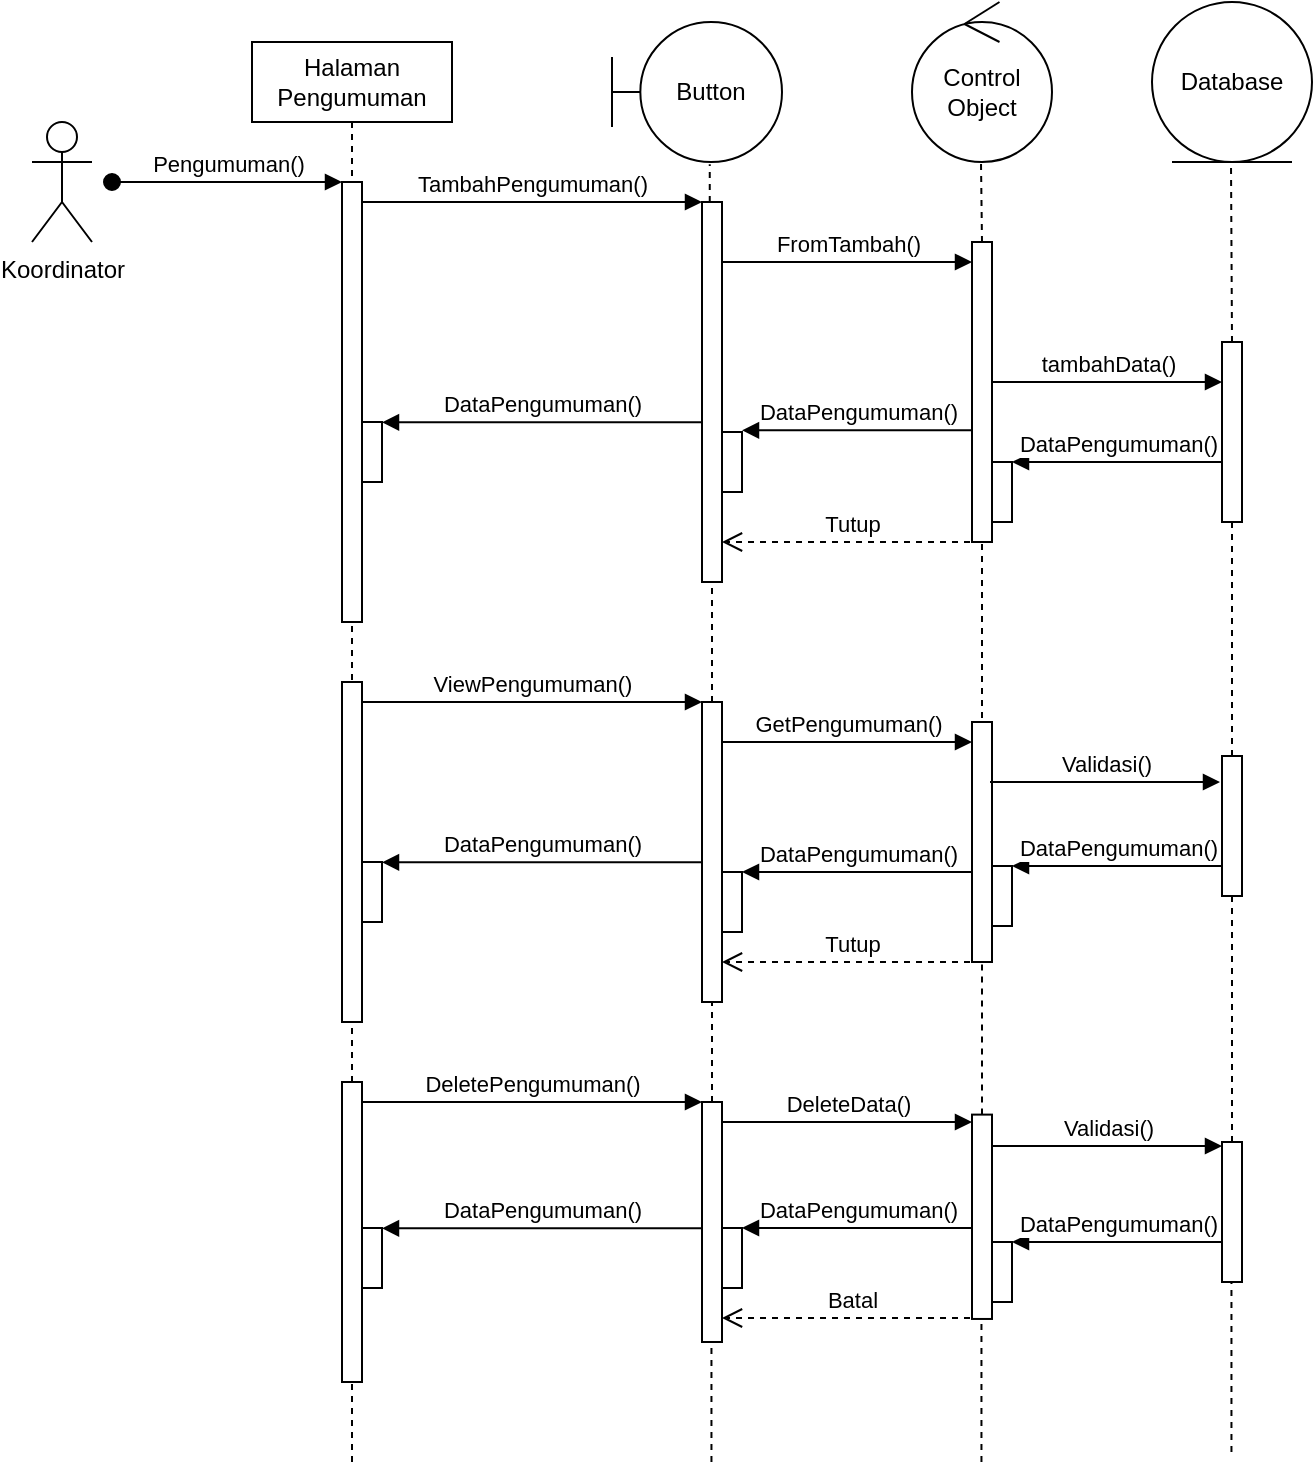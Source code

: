 <mxfile version="25.0.3">
  <diagram name="Page-1" id="2YBvvXClWsGukQMizWep">
    <mxGraphModel dx="1235" dy="709" grid="1" gridSize="10" guides="1" tooltips="1" connect="1" arrows="1" fold="1" page="1" pageScale="1" pageWidth="850" pageHeight="1100" math="0" shadow="0">
      <root>
        <mxCell id="0" />
        <mxCell id="1" parent="0" />
        <mxCell id="aM9ryv3xv72pqoxQDRHE-1" value="Halaman Pengumuman" style="shape=umlLifeline;perimeter=lifelinePerimeter;whiteSpace=wrap;html=1;container=0;dropTarget=0;collapsible=0;recursiveResize=0;outlineConnect=0;portConstraint=eastwest;newEdgeStyle={&quot;edgeStyle&quot;:&quot;elbowEdgeStyle&quot;,&quot;elbow&quot;:&quot;vertical&quot;,&quot;curved&quot;:0,&quot;rounded&quot;:0};" parent="1" vertex="1">
          <mxGeometry x="215" y="170" width="100" height="370" as="geometry" />
        </mxCell>
        <mxCell id="aM9ryv3xv72pqoxQDRHE-2" value="" style="html=1;points=[];perimeter=orthogonalPerimeter;outlineConnect=0;targetShapes=umlLifeline;portConstraint=eastwest;newEdgeStyle={&quot;edgeStyle&quot;:&quot;elbowEdgeStyle&quot;,&quot;elbow&quot;:&quot;vertical&quot;,&quot;curved&quot;:0,&quot;rounded&quot;:0};" parent="aM9ryv3xv72pqoxQDRHE-1" vertex="1">
          <mxGeometry x="45" y="70" width="10" height="220" as="geometry" />
        </mxCell>
        <mxCell id="aM9ryv3xv72pqoxQDRHE-3" value="Pengumuman()" style="html=1;verticalAlign=bottom;startArrow=oval;endArrow=block;startSize=8;edgeStyle=elbowEdgeStyle;elbow=vertical;curved=0;rounded=0;" parent="aM9ryv3xv72pqoxQDRHE-1" target="aM9ryv3xv72pqoxQDRHE-2" edge="1">
          <mxGeometry relative="1" as="geometry">
            <mxPoint x="-70" y="70" as="sourcePoint" />
          </mxGeometry>
        </mxCell>
        <mxCell id="seWqf3dc8oqRT8X-a2ME-8" value="" style="html=1;points=[[0,0,0,0,5],[0,1,0,0,-5],[1,0,0,0,5],[1,1,0,0,-5]];perimeter=orthogonalPerimeter;outlineConnect=0;targetShapes=umlLifeline;portConstraint=eastwest;newEdgeStyle={&quot;curved&quot;:0,&quot;rounded&quot;:0};" vertex="1" parent="aM9ryv3xv72pqoxQDRHE-1">
          <mxGeometry x="55" y="190" width="10" height="30" as="geometry" />
        </mxCell>
        <mxCell id="aM9ryv3xv72pqoxQDRHE-7" value="TambahPengumuman()" style="html=1;verticalAlign=bottom;endArrow=block;edgeStyle=elbowEdgeStyle;elbow=vertical;curved=0;rounded=0;" parent="1" source="aM9ryv3xv72pqoxQDRHE-2" target="aM9ryv3xv72pqoxQDRHE-6" edge="1">
          <mxGeometry relative="1" as="geometry">
            <mxPoint x="370" y="260" as="sourcePoint" />
            <Array as="points">
              <mxPoint x="355" y="250" />
            </Array>
          </mxGeometry>
        </mxCell>
        <mxCell id="5h7i_jCCpg4xgA1jKQPe-1" value="Koordinator" style="shape=umlActor;verticalLabelPosition=bottom;verticalAlign=top;html=1;outlineConnect=0;" parent="1" vertex="1">
          <mxGeometry x="105" y="210" width="30" height="60" as="geometry" />
        </mxCell>
        <mxCell id="5h7i_jCCpg4xgA1jKQPe-30" value="" style="group" parent="1" vertex="1" connectable="0">
          <mxGeometry x="545" y="150" width="70" height="370" as="geometry" />
        </mxCell>
        <mxCell id="5h7i_jCCpg4xgA1jKQPe-4" value="Control Object" style="ellipse;shape=umlControl;whiteSpace=wrap;html=1;" parent="5h7i_jCCpg4xgA1jKQPe-30" vertex="1">
          <mxGeometry width="70" height="80" as="geometry" />
        </mxCell>
        <mxCell id="5h7i_jCCpg4xgA1jKQPe-19" value="" style="group" parent="5h7i_jCCpg4xgA1jKQPe-30" vertex="1" connectable="0">
          <mxGeometry x="30" y="80" width="10" height="290" as="geometry" />
        </mxCell>
        <mxCell id="5h7i_jCCpg4xgA1jKQPe-20" value="" style="group" parent="5h7i_jCCpg4xgA1jKQPe-19" vertex="1" connectable="0">
          <mxGeometry y="40" width="10" height="250" as="geometry" />
        </mxCell>
        <mxCell id="5h7i_jCCpg4xgA1jKQPe-21" value="" style="html=1;points=[[0,0,0,0,5],[0,1,0,0,-5],[1,0,0,0,5],[1,1,0,0,-5]];perimeter=orthogonalPerimeter;outlineConnect=0;targetShapes=umlLifeline;portConstraint=eastwest;newEdgeStyle={&quot;curved&quot;:0,&quot;rounded&quot;:0};" parent="5h7i_jCCpg4xgA1jKQPe-20" vertex="1">
          <mxGeometry width="10" height="150" as="geometry" />
        </mxCell>
        <mxCell id="5h7i_jCCpg4xgA1jKQPe-22" value="" style="endArrow=none;dashed=1;html=1;rounded=0;" parent="5h7i_jCCpg4xgA1jKQPe-20" target="5h7i_jCCpg4xgA1jKQPe-21" edge="1">
          <mxGeometry width="50" height="50" relative="1" as="geometry">
            <mxPoint x="5" y="250" as="sourcePoint" />
            <mxPoint x="4.5" y="210" as="targetPoint" />
          </mxGeometry>
        </mxCell>
        <mxCell id="5h7i_jCCpg4xgA1jKQPe-23" value="" style="endArrow=none;dashed=1;html=1;rounded=0;" parent="5h7i_jCCpg4xgA1jKQPe-19" edge="1">
          <mxGeometry width="50" height="50" relative="1" as="geometry">
            <mxPoint x="5" y="40" as="sourcePoint" />
            <mxPoint x="4.5" as="targetPoint" />
          </mxGeometry>
        </mxCell>
        <mxCell id="XmsfYfTPD5ExxRCmPUXi-7" value="FromTambah()" style="html=1;verticalAlign=bottom;endArrow=block;edgeStyle=elbowEdgeStyle;elbow=vertical;curved=0;rounded=0;" parent="1" edge="1">
          <mxGeometry relative="1" as="geometry">
            <mxPoint x="450" y="280" as="sourcePoint" />
            <Array as="points">
              <mxPoint x="523" y="280" />
            </Array>
            <mxPoint x="575" y="280" as="targetPoint" />
          </mxGeometry>
        </mxCell>
        <mxCell id="XmsfYfTPD5ExxRCmPUXi-24" value="tambahData()" style="html=1;verticalAlign=bottom;endArrow=block;edgeStyle=elbowEdgeStyle;elbow=vertical;curved=0;rounded=0;" parent="1" source="5h7i_jCCpg4xgA1jKQPe-21" target="5h7i_jCCpg4xgA1jKQPe-9" edge="1">
          <mxGeometry relative="1" as="geometry">
            <mxPoint x="615" y="340" as="sourcePoint" />
            <Array as="points">
              <mxPoint x="668" y="340" />
            </Array>
            <mxPoint x="715" y="340" as="targetPoint" />
          </mxGeometry>
        </mxCell>
        <mxCell id="5h7i_jCCpg4xgA1jKQPe-3" value="Database" style="ellipse;shape=umlEntity;whiteSpace=wrap;html=1;" parent="1" vertex="1">
          <mxGeometry x="665" y="150" width="80" height="80" as="geometry" />
        </mxCell>
        <mxCell id="5h7i_jCCpg4xgA1jKQPe-17" value="" style="endArrow=none;dashed=1;html=1;rounded=0;" parent="1" edge="1">
          <mxGeometry width="50" height="50" relative="1" as="geometry">
            <mxPoint x="705" y="320" as="sourcePoint" />
            <mxPoint x="704.5" y="230" as="targetPoint" />
          </mxGeometry>
        </mxCell>
        <mxCell id="XmsfYfTPD5ExxRCmPUXi-28" value="DataPengumuman()" style="html=1;verticalAlign=bottom;endArrow=block;edgeStyle=elbowEdgeStyle;elbow=horizontal;curved=0;rounded=0;" parent="1" edge="1">
          <mxGeometry relative="1" as="geometry">
            <mxPoint x="575" y="364.17" as="sourcePoint" />
            <Array as="points">
              <mxPoint x="535" y="364.17" />
            </Array>
            <mxPoint x="460" y="364.17" as="targetPoint" />
          </mxGeometry>
        </mxCell>
        <mxCell id="l3JwYCgAjAq34bJ_NE7U-83" value="" style="html=1;points=[];perimeter=orthogonalPerimeter;outlineConnect=0;targetShapes=umlLifeline;portConstraint=eastwest;newEdgeStyle={&quot;edgeStyle&quot;:&quot;elbowEdgeStyle&quot;,&quot;elbow&quot;:&quot;vertical&quot;,&quot;curved&quot;:0,&quot;rounded&quot;:0};" parent="1" vertex="1">
          <mxGeometry x="260" y="490" width="10" height="170" as="geometry" />
        </mxCell>
        <mxCell id="l3JwYCgAjAq34bJ_NE7U-84" value="ViewPengumuman()" style="html=1;verticalAlign=bottom;endArrow=block;edgeStyle=elbowEdgeStyle;elbow=vertical;curved=0;rounded=0;" parent="1" edge="1">
          <mxGeometry relative="1" as="geometry">
            <mxPoint x="270" y="500" as="sourcePoint" />
            <Array as="points">
              <mxPoint x="355" y="500" />
            </Array>
            <mxPoint x="440" y="500" as="targetPoint" />
          </mxGeometry>
        </mxCell>
        <mxCell id="l3JwYCgAjAq34bJ_NE7U-85" value="" style="html=1;points=[];perimeter=orthogonalPerimeter;outlineConnect=0;targetShapes=umlLifeline;portConstraint=eastwest;newEdgeStyle={&quot;edgeStyle&quot;:&quot;elbowEdgeStyle&quot;,&quot;elbow&quot;:&quot;vertical&quot;,&quot;curved&quot;:0,&quot;rounded&quot;:0};" parent="1" vertex="1">
          <mxGeometry x="440" y="500" width="10" height="150" as="geometry" />
        </mxCell>
        <mxCell id="l3JwYCgAjAq34bJ_NE7U-86" value="" style="group" parent="1" vertex="1" connectable="0">
          <mxGeometry x="575" y="510" width="10" height="370" as="geometry" />
        </mxCell>
        <mxCell id="l3JwYCgAjAq34bJ_NE7U-87" value="" style="html=1;points=[[0,0,0,0,5],[0,1,0,0,-5],[1,0,0,0,5],[1,1,0,0,-5]];perimeter=orthogonalPerimeter;outlineConnect=0;targetShapes=umlLifeline;portConstraint=eastwest;newEdgeStyle={&quot;curved&quot;:0,&quot;rounded&quot;:0};" parent="l3JwYCgAjAq34bJ_NE7U-86" vertex="1">
          <mxGeometry width="10" height="120" as="geometry" />
        </mxCell>
        <mxCell id="l3JwYCgAjAq34bJ_NE7U-129" value="" style="group" parent="l3JwYCgAjAq34bJ_NE7U-86" vertex="1" connectable="0">
          <mxGeometry y="135" width="10" height="235" as="geometry" />
        </mxCell>
        <mxCell id="l3JwYCgAjAq34bJ_NE7U-126" value="" style="html=1;points=[];perimeter=orthogonalPerimeter;outlineConnect=0;targetShapes=umlLifeline;portConstraint=eastwest;newEdgeStyle={&quot;edgeStyle&quot;:&quot;elbowEdgeStyle&quot;,&quot;elbow&quot;:&quot;vertical&quot;,&quot;curved&quot;:0,&quot;rounded&quot;:0};" parent="l3JwYCgAjAq34bJ_NE7U-129" vertex="1">
          <mxGeometry y="61.304" width="10" height="102.174" as="geometry" />
        </mxCell>
        <mxCell id="l3JwYCgAjAq34bJ_NE7U-128" value="" style="endArrow=none;dashed=1;html=1;rounded=0;" parent="l3JwYCgAjAq34bJ_NE7U-129" target="l3JwYCgAjAq34bJ_NE7U-126" edge="1">
          <mxGeometry width="50" height="50" relative="1" as="geometry">
            <mxPoint x="4.73" y="235.0" as="sourcePoint" />
            <mxPoint x="4.73" y="204.348" as="targetPoint" />
          </mxGeometry>
        </mxCell>
        <mxCell id="l3JwYCgAjAq34bJ_NE7U-127" value="" style="endArrow=none;dashed=1;html=1;rounded=0;" parent="l3JwYCgAjAq34bJ_NE7U-86" source="l3JwYCgAjAq34bJ_NE7U-126" target="l3JwYCgAjAq34bJ_NE7U-87" edge="1">
          <mxGeometry width="50" height="50" relative="1" as="geometry">
            <mxPoint x="4.78" y="185" as="sourcePoint" />
            <mxPoint x="5" y="135" as="targetPoint" />
          </mxGeometry>
        </mxCell>
        <mxCell id="5h7i_jCCpg4xgA1jKQPe-11" value="" style="endArrow=none;dashed=1;html=1;rounded=0;" parent="1" source="l3JwYCgAjAq34bJ_NE7U-89" target="5h7i_jCCpg4xgA1jKQPe-9" edge="1">
          <mxGeometry width="50" height="50" relative="1" as="geometry">
            <mxPoint x="705" y="520" as="sourcePoint" />
            <mxPoint x="704.5" y="480" as="targetPoint" />
          </mxGeometry>
        </mxCell>
        <mxCell id="5h7i_jCCpg4xgA1jKQPe-9" value="" style="html=1;points=[[0,0,0,0,5],[0,1,0,0,-5],[1,0,0,0,5],[1,1,0,0,-5]];perimeter=orthogonalPerimeter;outlineConnect=0;targetShapes=umlLifeline;portConstraint=eastwest;newEdgeStyle={&quot;curved&quot;:0,&quot;rounded&quot;:0};" parent="1" vertex="1">
          <mxGeometry x="700" y="320" width="10" height="90" as="geometry" />
        </mxCell>
        <mxCell id="l3JwYCgAjAq34bJ_NE7U-89" value="" style="html=1;points=[[0,0,0,0,5],[0,1,0,0,-5],[1,0,0,0,5],[1,1,0,0,-5]];perimeter=orthogonalPerimeter;outlineConnect=0;targetShapes=umlLifeline;portConstraint=eastwest;newEdgeStyle={&quot;curved&quot;:0,&quot;rounded&quot;:0};" parent="1" vertex="1">
          <mxGeometry x="700" y="527" width="10" height="70" as="geometry" />
        </mxCell>
        <mxCell id="l3JwYCgAjAq34bJ_NE7U-90" value="" style="html=1;points=[];perimeter=orthogonalPerimeter;outlineConnect=0;targetShapes=umlLifeline;portConstraint=eastwest;newEdgeStyle={&quot;edgeStyle&quot;:&quot;elbowEdgeStyle&quot;,&quot;elbow&quot;:&quot;vertical&quot;,&quot;curved&quot;:0,&quot;rounded&quot;:0};" parent="1" vertex="1">
          <mxGeometry x="260" y="690" width="10" height="150" as="geometry" />
        </mxCell>
        <mxCell id="l3JwYCgAjAq34bJ_NE7U-94" value="" style="endArrow=none;dashed=1;html=1;rounded=0;" parent="1" source="l3JwYCgAjAq34bJ_NE7U-90" target="l3JwYCgAjAq34bJ_NE7U-83" edge="1">
          <mxGeometry width="50" height="50" relative="1" as="geometry">
            <mxPoint x="264.78" y="690" as="sourcePoint" />
            <mxPoint x="264.78" y="660" as="targetPoint" />
          </mxGeometry>
        </mxCell>
        <mxCell id="l3JwYCgAjAq34bJ_NE7U-95" value="DeletePengumuman()" style="html=1;verticalAlign=bottom;endArrow=block;edgeStyle=elbowEdgeStyle;elbow=vertical;curved=0;rounded=0;" parent="1" edge="1">
          <mxGeometry relative="1" as="geometry">
            <mxPoint x="270" y="700" as="sourcePoint" />
            <Array as="points">
              <mxPoint x="355" y="700" />
            </Array>
            <mxPoint x="440" y="700" as="targetPoint" />
          </mxGeometry>
        </mxCell>
        <mxCell id="l3JwYCgAjAq34bJ_NE7U-96" value="" style="endArrow=none;dashed=1;html=1;rounded=0;" parent="1" target="l3JwYCgAjAq34bJ_NE7U-90" edge="1">
          <mxGeometry width="50" height="50" relative="1" as="geometry">
            <mxPoint x="265" y="880" as="sourcePoint" />
            <mxPoint x="264.73" y="840" as="targetPoint" />
          </mxGeometry>
        </mxCell>
        <mxCell id="l3JwYCgAjAq34bJ_NE7U-97" value="" style="html=1;points=[];perimeter=orthogonalPerimeter;outlineConnect=0;targetShapes=umlLifeline;portConstraint=eastwest;newEdgeStyle={&quot;edgeStyle&quot;:&quot;elbowEdgeStyle&quot;,&quot;elbow&quot;:&quot;vertical&quot;,&quot;curved&quot;:0,&quot;rounded&quot;:0};" parent="1" vertex="1">
          <mxGeometry x="440" y="700" width="10" height="120" as="geometry" />
        </mxCell>
        <mxCell id="l3JwYCgAjAq34bJ_NE7U-98" value="" style="endArrow=none;dashed=1;html=1;rounded=0;" parent="1" source="l3JwYCgAjAq34bJ_NE7U-97" target="l3JwYCgAjAq34bJ_NE7U-85" edge="1">
          <mxGeometry width="50" height="50" relative="1" as="geometry">
            <mxPoint x="444.78" y="700" as="sourcePoint" />
            <mxPoint x="445" y="670" as="targetPoint" />
          </mxGeometry>
        </mxCell>
        <mxCell id="l3JwYCgAjAq34bJ_NE7U-99" value="" style="endArrow=none;dashed=1;html=1;rounded=0;" parent="1" target="l3JwYCgAjAq34bJ_NE7U-97" edge="1">
          <mxGeometry width="50" height="50" relative="1" as="geometry">
            <mxPoint x="444.73" y="880" as="sourcePoint" />
            <mxPoint x="444.73" y="850" as="targetPoint" />
          </mxGeometry>
        </mxCell>
        <mxCell id="l3JwYCgAjAq34bJ_NE7U-130" value="" style="html=1;points=[];perimeter=orthogonalPerimeter;outlineConnect=0;targetShapes=umlLifeline;portConstraint=eastwest;newEdgeStyle={&quot;edgeStyle&quot;:&quot;elbowEdgeStyle&quot;,&quot;elbow&quot;:&quot;vertical&quot;,&quot;curved&quot;:0,&quot;rounded&quot;:0};" parent="1" vertex="1">
          <mxGeometry x="700" y="720" width="10" height="70" as="geometry" />
        </mxCell>
        <mxCell id="l3JwYCgAjAq34bJ_NE7U-131" value="" style="endArrow=none;dashed=1;html=1;rounded=0;" parent="1" source="l3JwYCgAjAq34bJ_NE7U-130" target="l3JwYCgAjAq34bJ_NE7U-89" edge="1">
          <mxGeometry width="50" height="50" relative="1" as="geometry">
            <mxPoint x="704.78" y="695" as="sourcePoint" />
            <mxPoint x="705" y="645" as="targetPoint" />
          </mxGeometry>
        </mxCell>
        <mxCell id="l3JwYCgAjAq34bJ_NE7U-132" value="" style="endArrow=none;dashed=1;html=1;rounded=0;" parent="1" target="l3JwYCgAjAq34bJ_NE7U-130" edge="1">
          <mxGeometry width="50" height="50" relative="1" as="geometry">
            <mxPoint x="704.73" y="875" as="sourcePoint" />
            <mxPoint x="704.73" y="845" as="targetPoint" />
          </mxGeometry>
        </mxCell>
        <mxCell id="l3JwYCgAjAq34bJ_NE7U-133" value="Button" style="shape=umlBoundary;whiteSpace=wrap;html=1;" parent="1" vertex="1">
          <mxGeometry x="395" y="160" width="85" height="70" as="geometry" />
        </mxCell>
        <mxCell id="aM9ryv3xv72pqoxQDRHE-6" value="" style="html=1;points=[];perimeter=orthogonalPerimeter;outlineConnect=0;targetShapes=umlLifeline;portConstraint=eastwest;newEdgeStyle={&quot;edgeStyle&quot;:&quot;elbowEdgeStyle&quot;,&quot;elbow&quot;:&quot;vertical&quot;,&quot;curved&quot;:0,&quot;rounded&quot;:0};" parent="1" vertex="1">
          <mxGeometry x="440" y="250" width="10" height="190" as="geometry" />
        </mxCell>
        <mxCell id="XmsfYfTPD5ExxRCmPUXi-31" value="" style="html=1;points=[[0,0,0,0,5],[0,1,0,0,-5],[1,0,0,0,5],[1,1,0,0,-5]];perimeter=orthogonalPerimeter;outlineConnect=0;targetShapes=umlLifeline;portConstraint=eastwest;newEdgeStyle={&quot;curved&quot;:0,&quot;rounded&quot;:0};" parent="1" vertex="1">
          <mxGeometry x="450" y="365" width="10" height="30" as="geometry" />
        </mxCell>
        <mxCell id="l3JwYCgAjAq34bJ_NE7U-134" value="" style="endArrow=none;dashed=1;html=1;rounded=0;" parent="1" source="l3JwYCgAjAq34bJ_NE7U-85" target="aM9ryv3xv72pqoxQDRHE-6" edge="1">
          <mxGeometry width="50" height="50" relative="1" as="geometry">
            <mxPoint x="444.58" y="480" as="sourcePoint" />
            <mxPoint x="444.58" y="450" as="targetPoint" />
          </mxGeometry>
        </mxCell>
        <mxCell id="l3JwYCgAjAq34bJ_NE7U-135" value="" style="endArrow=none;dashed=1;html=1;rounded=0;entryX=0.575;entryY=1.016;entryDx=0;entryDy=0;entryPerimeter=0;" parent="1" source="aM9ryv3xv72pqoxQDRHE-6" target="l3JwYCgAjAq34bJ_NE7U-133" edge="1">
          <mxGeometry width="50" height="50" relative="1" as="geometry">
            <mxPoint x="444.58" y="240" as="sourcePoint" />
            <mxPoint x="445" y="240" as="targetPoint" />
          </mxGeometry>
        </mxCell>
        <mxCell id="l3JwYCgAjAq34bJ_NE7U-136" value="DataPengumuman()" style="html=1;verticalAlign=bottom;endArrow=block;edgeStyle=elbowEdgeStyle;elbow=horizontal;curved=0;rounded=0;" parent="1" edge="1">
          <mxGeometry relative="1" as="geometry">
            <mxPoint x="575" y="585" as="sourcePoint" />
            <Array as="points">
              <mxPoint x="535" y="585" />
            </Array>
            <mxPoint x="460" y="585" as="targetPoint" />
          </mxGeometry>
        </mxCell>
        <mxCell id="l3JwYCgAjAq34bJ_NE7U-137" value="" style="html=1;points=[[0,0,0,0,5],[0,1,0,0,-5],[1,0,0,0,5],[1,1,0,0,-5]];perimeter=orthogonalPerimeter;outlineConnect=0;targetShapes=umlLifeline;portConstraint=eastwest;newEdgeStyle={&quot;curved&quot;:0,&quot;rounded&quot;:0};" parent="1" vertex="1">
          <mxGeometry x="450" y="585" width="10" height="30" as="geometry" />
        </mxCell>
        <mxCell id="l3JwYCgAjAq34bJ_NE7U-140" value="DataPengumuman()" style="html=1;verticalAlign=bottom;endArrow=block;edgeStyle=elbowEdgeStyle;elbow=vertical;curved=0;rounded=0;" parent="1" edge="1">
          <mxGeometry relative="1" as="geometry">
            <mxPoint x="575" y="763" as="sourcePoint" />
            <Array as="points">
              <mxPoint x="535" y="763" />
            </Array>
            <mxPoint x="460" y="763" as="targetPoint" />
          </mxGeometry>
        </mxCell>
        <mxCell id="l3JwYCgAjAq34bJ_NE7U-141" value="" style="html=1;points=[[0,0,0,0,5],[0,1,0,0,-5],[1,0,0,0,5],[1,1,0,0,-5]];perimeter=orthogonalPerimeter;outlineConnect=0;targetShapes=umlLifeline;portConstraint=eastwest;newEdgeStyle={&quot;curved&quot;:0,&quot;rounded&quot;:0};" parent="1" vertex="1">
          <mxGeometry x="450" y="763" width="10" height="30" as="geometry" />
        </mxCell>
        <mxCell id="l3JwYCgAjAq34bJ_NE7U-149" value="DataPengumuman()" style="html=1;verticalAlign=bottom;endArrow=block;edgeStyle=elbowEdgeStyle;elbow=vertical;curved=0;rounded=0;" parent="1" edge="1">
          <mxGeometry relative="1" as="geometry">
            <mxPoint x="700" y="582" as="sourcePoint" />
            <Array as="points">
              <mxPoint x="670" y="582" />
            </Array>
            <mxPoint x="595" y="582" as="targetPoint" />
          </mxGeometry>
        </mxCell>
        <mxCell id="l3JwYCgAjAq34bJ_NE7U-150" value="" style="html=1;points=[[0,0,0,0,5],[0,1,0,0,-5],[1,0,0,0,5],[1,1,0,0,-5]];perimeter=orthogonalPerimeter;outlineConnect=0;targetShapes=umlLifeline;portConstraint=eastwest;newEdgeStyle={&quot;curved&quot;:0,&quot;rounded&quot;:0};" parent="1" vertex="1">
          <mxGeometry x="585" y="582" width="10" height="30" as="geometry" />
        </mxCell>
        <mxCell id="l3JwYCgAjAq34bJ_NE7U-153" value="Validasi()" style="html=1;verticalAlign=bottom;endArrow=block;edgeStyle=elbowEdgeStyle;elbow=vertical;curved=0;rounded=0;" parent="1" edge="1">
          <mxGeometry relative="1" as="geometry">
            <mxPoint x="584" y="540" as="sourcePoint" />
            <Array as="points">
              <mxPoint x="667" y="540" />
            </Array>
            <mxPoint x="699" y="540" as="targetPoint" />
          </mxGeometry>
        </mxCell>
        <mxCell id="l3JwYCgAjAq34bJ_NE7U-154" value="GetPengumuman()" style="html=1;verticalAlign=bottom;endArrow=block;edgeStyle=elbowEdgeStyle;elbow=vertical;curved=0;rounded=0;" parent="1" edge="1">
          <mxGeometry relative="1" as="geometry">
            <mxPoint x="450" y="520" as="sourcePoint" />
            <Array as="points">
              <mxPoint x="523" y="520" />
            </Array>
            <mxPoint x="575" y="520" as="targetPoint" />
          </mxGeometry>
        </mxCell>
        <mxCell id="l3JwYCgAjAq34bJ_NE7U-155" value="Validasi()" style="html=1;verticalAlign=bottom;endArrow=block;edgeStyle=elbowEdgeStyle;elbow=vertical;curved=0;rounded=0;" parent="1" edge="1">
          <mxGeometry relative="1" as="geometry">
            <mxPoint x="585" y="722" as="sourcePoint" />
            <Array as="points">
              <mxPoint x="668" y="722" />
            </Array>
            <mxPoint x="700" y="722" as="targetPoint" />
          </mxGeometry>
        </mxCell>
        <mxCell id="l3JwYCgAjAq34bJ_NE7U-156" value="DeleteData()" style="html=1;verticalAlign=bottom;endArrow=block;edgeStyle=elbowEdgeStyle;elbow=horizontal;curved=0;rounded=0;" parent="1" edge="1">
          <mxGeometry relative="1" as="geometry">
            <mxPoint x="450" y="710" as="sourcePoint" />
            <Array as="points">
              <mxPoint x="523" y="710" />
            </Array>
            <mxPoint x="575" y="710" as="targetPoint" />
          </mxGeometry>
        </mxCell>
        <mxCell id="seWqf3dc8oqRT8X-a2ME-5" value="DataPengumuman()" style="html=1;verticalAlign=bottom;endArrow=block;edgeStyle=elbowEdgeStyle;elbow=horizontal;curved=0;rounded=0;" edge="1" parent="1">
          <mxGeometry relative="1" as="geometry">
            <mxPoint x="700" y="380" as="sourcePoint" />
            <Array as="points">
              <mxPoint x="670" y="380" />
            </Array>
            <mxPoint x="595" y="380" as="targetPoint" />
          </mxGeometry>
        </mxCell>
        <mxCell id="seWqf3dc8oqRT8X-a2ME-6" value="" style="html=1;points=[[0,0,0,0,5],[0,1,0,0,-5],[1,0,0,0,5],[1,1,0,0,-5]];perimeter=orthogonalPerimeter;outlineConnect=0;targetShapes=umlLifeline;portConstraint=eastwest;newEdgeStyle={&quot;curved&quot;:0,&quot;rounded&quot;:0};" vertex="1" parent="1">
          <mxGeometry x="585" y="380" width="10" height="30" as="geometry" />
        </mxCell>
        <mxCell id="seWqf3dc8oqRT8X-a2ME-7" value="DataPengumuman()" style="html=1;verticalAlign=bottom;endArrow=block;edgeStyle=elbowEdgeStyle;elbow=horizontal;curved=0;rounded=0;" edge="1" parent="1">
          <mxGeometry relative="1" as="geometry">
            <mxPoint x="440" y="360.17" as="sourcePoint" />
            <Array as="points">
              <mxPoint x="355" y="360.17" />
            </Array>
            <mxPoint x="280" y="360.17" as="targetPoint" />
          </mxGeometry>
        </mxCell>
        <mxCell id="seWqf3dc8oqRT8X-a2ME-9" value="Tutup" style="html=1;verticalAlign=bottom;endArrow=open;dashed=1;endSize=8;edgeStyle=elbowEdgeStyle;elbow=vertical;curved=0;rounded=0;exitX=0;exitY=1;exitDx=0;exitDy=-5;exitPerimeter=0;" edge="1" parent="1" source="5h7i_jCCpg4xgA1jKQPe-21" target="aM9ryv3xv72pqoxQDRHE-6">
          <mxGeometry relative="1" as="geometry">
            <mxPoint x="450" y="420" as="targetPoint" />
            <Array as="points">
              <mxPoint x="545" y="420" />
            </Array>
            <mxPoint x="620" y="420" as="sourcePoint" />
          </mxGeometry>
        </mxCell>
        <mxCell id="seWqf3dc8oqRT8X-a2ME-10" value="DataPengumuman()" style="html=1;verticalAlign=bottom;endArrow=block;edgeStyle=elbowEdgeStyle;elbow=vertical;curved=0;rounded=0;" edge="1" parent="1">
          <mxGeometry relative="1" as="geometry">
            <mxPoint x="700" y="770" as="sourcePoint" />
            <Array as="points">
              <mxPoint x="670" y="770" />
            </Array>
            <mxPoint x="595" y="770" as="targetPoint" />
          </mxGeometry>
        </mxCell>
        <mxCell id="seWqf3dc8oqRT8X-a2ME-11" value="" style="html=1;points=[[0,0,0,0,5],[0,1,0,0,-5],[1,0,0,0,5],[1,1,0,0,-5]];perimeter=orthogonalPerimeter;outlineConnect=0;targetShapes=umlLifeline;portConstraint=eastwest;newEdgeStyle={&quot;curved&quot;:0,&quot;rounded&quot;:0};" vertex="1" parent="1">
          <mxGeometry x="585" y="770" width="10" height="30" as="geometry" />
        </mxCell>
        <mxCell id="seWqf3dc8oqRT8X-a2ME-12" value="Tutup" style="html=1;verticalAlign=bottom;endArrow=open;dashed=1;endSize=8;edgeStyle=elbowEdgeStyle;elbow=vertical;curved=0;rounded=0;exitX=0;exitY=1;exitDx=0;exitDy=-5;exitPerimeter=0;" edge="1" parent="1">
          <mxGeometry relative="1" as="geometry">
            <mxPoint x="450" y="630" as="targetPoint" />
            <Array as="points">
              <mxPoint x="545" y="630" />
            </Array>
            <mxPoint x="575" y="625" as="sourcePoint" />
          </mxGeometry>
        </mxCell>
        <mxCell id="seWqf3dc8oqRT8X-a2ME-13" value="Batal" style="html=1;verticalAlign=bottom;endArrow=open;dashed=1;endSize=8;edgeStyle=elbowEdgeStyle;elbow=vertical;curved=0;rounded=0;exitX=0;exitY=1;exitDx=0;exitDy=-5;exitPerimeter=0;" edge="1" parent="1">
          <mxGeometry relative="1" as="geometry">
            <mxPoint x="450" y="808" as="targetPoint" />
            <Array as="points">
              <mxPoint x="545" y="808" />
            </Array>
            <mxPoint x="575" y="803" as="sourcePoint" />
          </mxGeometry>
        </mxCell>
        <mxCell id="seWqf3dc8oqRT8X-a2ME-14" value="" style="html=1;points=[[0,0,0,0,5],[0,1,0,0,-5],[1,0,0,0,5],[1,1,0,0,-5]];perimeter=orthogonalPerimeter;outlineConnect=0;targetShapes=umlLifeline;portConstraint=eastwest;newEdgeStyle={&quot;curved&quot;:0,&quot;rounded&quot;:0};" vertex="1" parent="1">
          <mxGeometry x="270" y="580" width="10" height="30" as="geometry" />
        </mxCell>
        <mxCell id="seWqf3dc8oqRT8X-a2ME-15" value="DataPengumuman()" style="html=1;verticalAlign=bottom;endArrow=block;edgeStyle=elbowEdgeStyle;elbow=horizontal;curved=0;rounded=0;" edge="1" parent="1">
          <mxGeometry relative="1" as="geometry">
            <mxPoint x="440" y="580.17" as="sourcePoint" />
            <Array as="points">
              <mxPoint x="355" y="580.17" />
            </Array>
            <mxPoint x="280" y="580.17" as="targetPoint" />
          </mxGeometry>
        </mxCell>
        <mxCell id="seWqf3dc8oqRT8X-a2ME-16" value="" style="html=1;points=[[0,0,0,0,5],[0,1,0,0,-5],[1,0,0,0,5],[1,1,0,0,-5]];perimeter=orthogonalPerimeter;outlineConnect=0;targetShapes=umlLifeline;portConstraint=eastwest;newEdgeStyle={&quot;curved&quot;:0,&quot;rounded&quot;:0};" vertex="1" parent="1">
          <mxGeometry x="270" y="763" width="10" height="30" as="geometry" />
        </mxCell>
        <mxCell id="seWqf3dc8oqRT8X-a2ME-17" value="DataPengumuman()" style="html=1;verticalAlign=bottom;endArrow=block;edgeStyle=elbowEdgeStyle;elbow=horizontal;curved=0;rounded=0;" edge="1" parent="1">
          <mxGeometry relative="1" as="geometry">
            <mxPoint x="440" y="763.17" as="sourcePoint" />
            <Array as="points">
              <mxPoint x="355" y="763.17" />
            </Array>
            <mxPoint x="280" y="763.17" as="targetPoint" />
          </mxGeometry>
        </mxCell>
      </root>
    </mxGraphModel>
  </diagram>
</mxfile>
